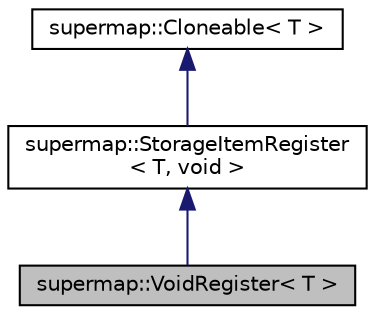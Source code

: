 digraph "supermap::VoidRegister&lt; T &gt;"
{
 // LATEX_PDF_SIZE
  edge [fontname="Helvetica",fontsize="10",labelfontname="Helvetica",labelfontsize="10"];
  node [fontname="Helvetica",fontsize="10",shape=record];
  Node1 [label="supermap::VoidRegister\< T \>",height=0.2,width=0.4,color="black", fillcolor="grey75", style="filled", fontcolor="black",tooltip="Empty register that does nothing."];
  Node2 -> Node1 [dir="back",color="midnightblue",fontsize="10",style="solid",fontname="Helvetica"];
  Node2 [label="supermap::StorageItemRegister\l\< T, void \>",height=0.2,width=0.4,color="black", fillcolor="white", style="filled",URL="$classsupermap_1_1StorageItemRegister.html",tooltip=" "];
  Node3 -> Node2 [dir="back",color="midnightblue",fontsize="10",style="solid",fontname="Helvetica"];
  Node3 [label="supermap::Cloneable\< T \>",height=0.2,width=0.4,color="black", fillcolor="white", style="filled",URL="$classsupermap_1_1Cloneable.html",tooltip="Object which can produce cloned versions."];
}
